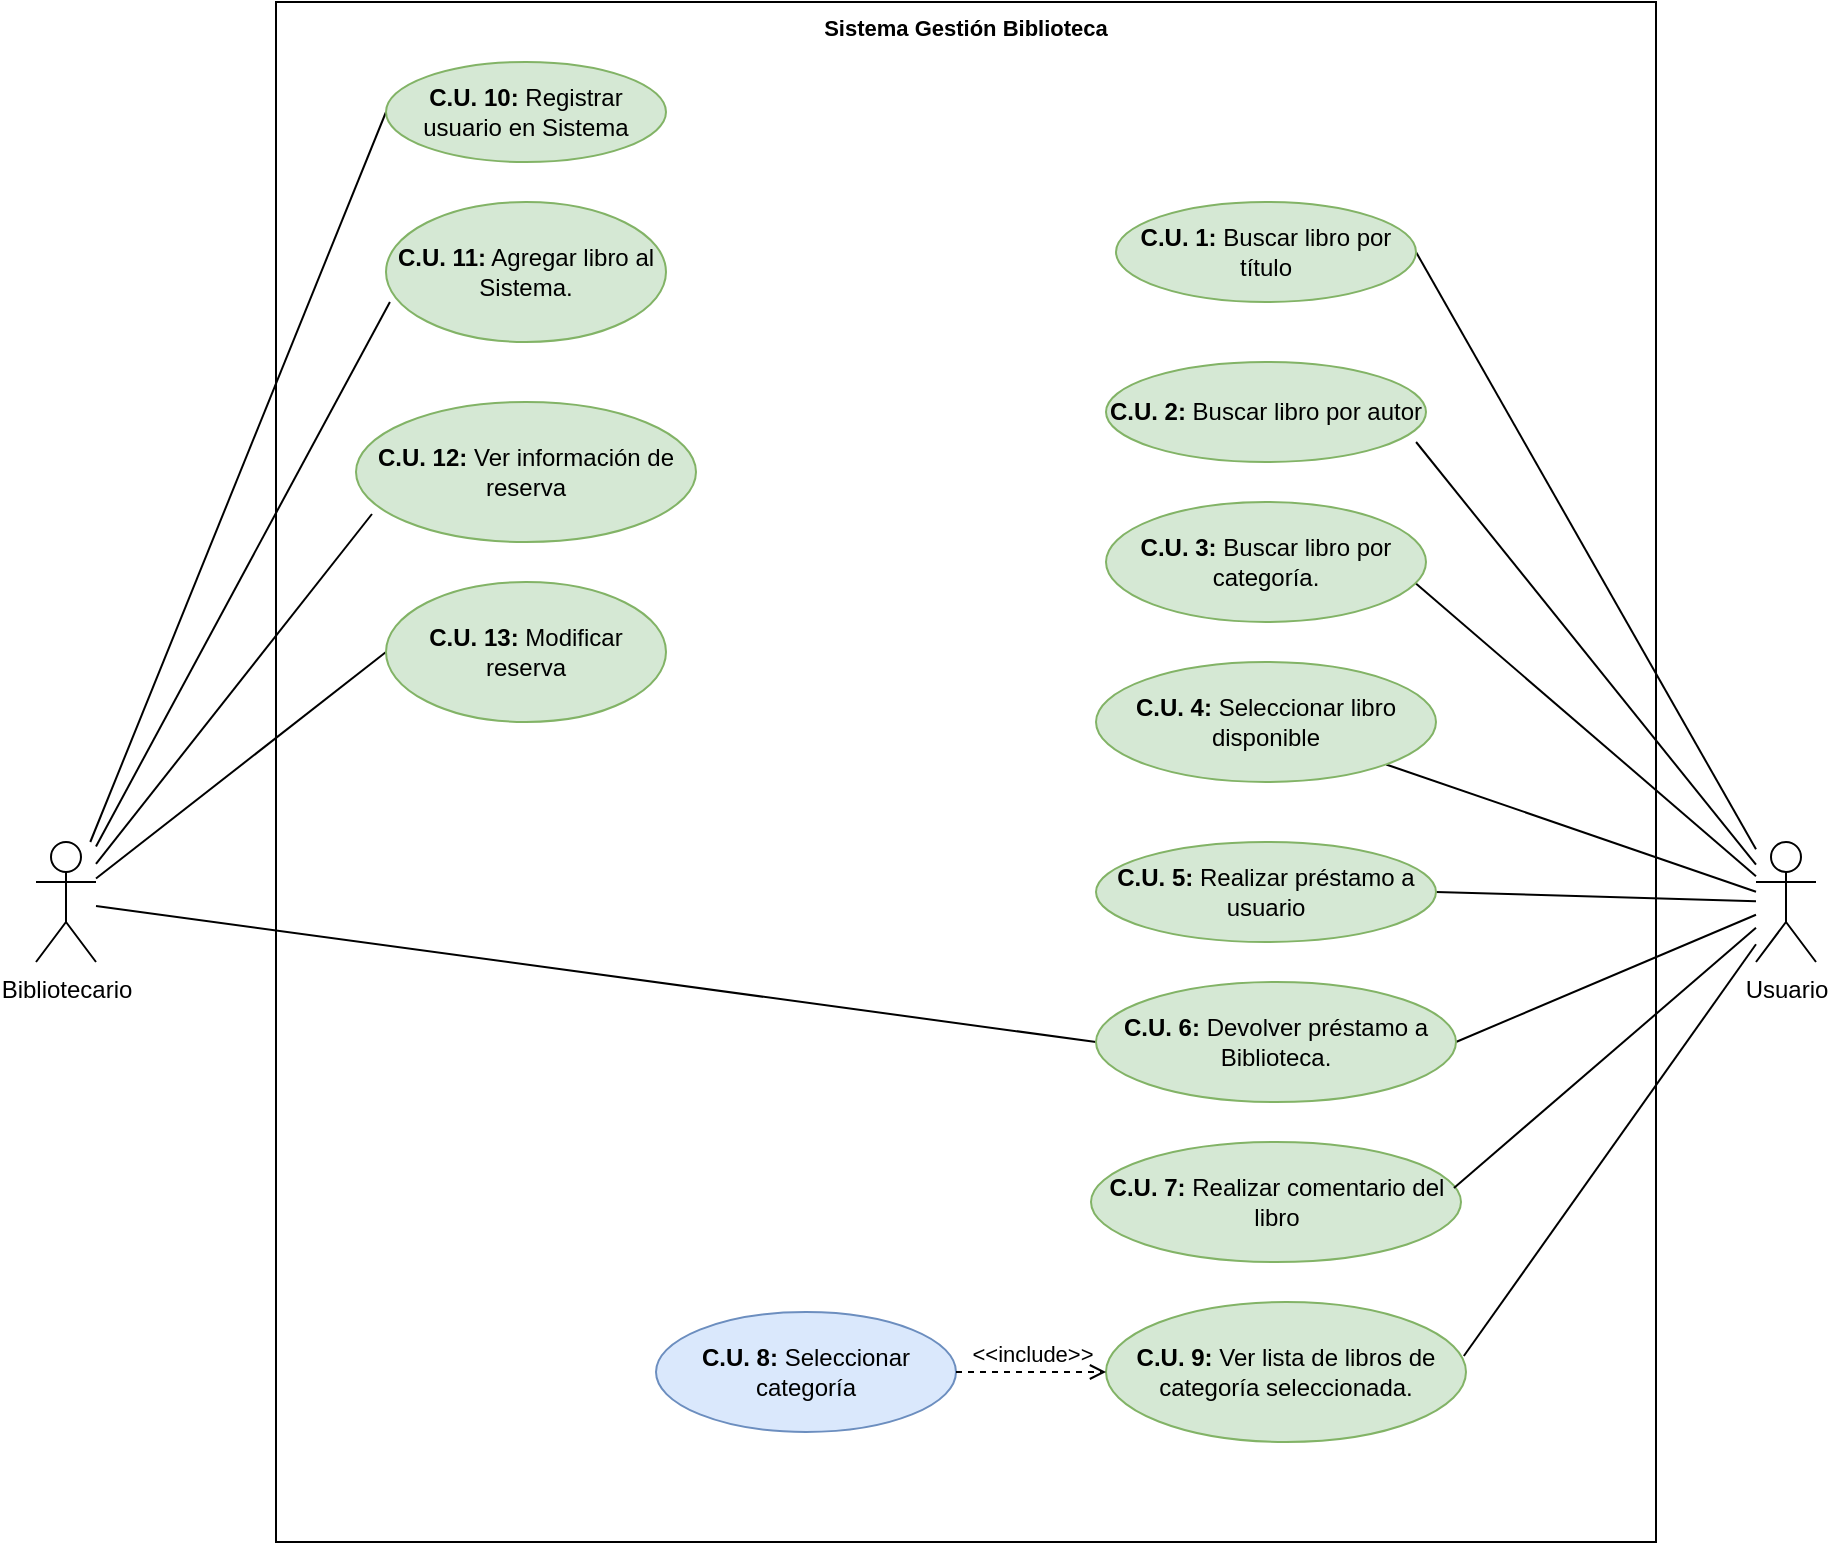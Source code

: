 <mxfile version="22.1.11" type="device">
  <diagram name="Página-1" id="F5VD55lPyciI3z3A2V_y">
    <mxGraphModel dx="1434" dy="795" grid="1" gridSize="10" guides="1" tooltips="1" connect="1" arrows="1" fold="1" page="1" pageScale="1" pageWidth="827" pageHeight="1169" background="#ffffff" math="0" shadow="0">
      <root>
        <mxCell id="0" />
        <mxCell id="1" parent="0" />
        <mxCell id="G17bi7saKlCv0Raj6s5p-27" style="rounded=0;orthogonalLoop=1;jettySize=auto;html=1;entryX=0;entryY=0.5;entryDx=0;entryDy=0;endArrow=none;endFill=0;" edge="1" parent="1" source="G17bi7saKlCv0Raj6s5p-1" target="G17bi7saKlCv0Raj6s5p-16">
          <mxGeometry relative="1" as="geometry" />
        </mxCell>
        <mxCell id="G17bi7saKlCv0Raj6s5p-28" style="edgeStyle=none;shape=connector;rounded=0;orthogonalLoop=1;jettySize=auto;html=1;entryX=0;entryY=0.5;entryDx=0;entryDy=0;labelBackgroundColor=default;strokeColor=default;align=center;verticalAlign=middle;fontFamily=Helvetica;fontSize=11;fontColor=default;endArrow=none;endFill=0;" edge="1" parent="1" source="G17bi7saKlCv0Raj6s5p-1" target="G17bi7saKlCv0Raj6s5p-23">
          <mxGeometry relative="1" as="geometry" />
        </mxCell>
        <mxCell id="G17bi7saKlCv0Raj6s5p-31" style="edgeStyle=none;shape=connector;rounded=0;orthogonalLoop=1;jettySize=auto;html=1;entryX=0;entryY=0.5;entryDx=0;entryDy=0;labelBackgroundColor=default;strokeColor=default;align=center;verticalAlign=middle;fontFamily=Helvetica;fontSize=11;fontColor=default;endArrow=none;endFill=0;" edge="1" parent="1" source="G17bi7saKlCv0Raj6s5p-1" target="G17bi7saKlCv0Raj6s5p-20">
          <mxGeometry relative="1" as="geometry" />
        </mxCell>
        <mxCell id="G17bi7saKlCv0Raj6s5p-1" value="Bibliotecario" style="shape=umlActor;html=1;verticalLabelPosition=bottom;verticalAlign=top;align=center;labelBackgroundColor=none;" vertex="1" parent="1">
          <mxGeometry x="60" y="420" width="30" height="60" as="geometry" />
        </mxCell>
        <mxCell id="G17bi7saKlCv0Raj6s5p-32" style="edgeStyle=none;shape=connector;rounded=0;orthogonalLoop=1;jettySize=auto;html=1;entryX=1;entryY=0.5;entryDx=0;entryDy=0;labelBackgroundColor=default;strokeColor=default;align=center;verticalAlign=middle;fontFamily=Helvetica;fontSize=11;fontColor=default;endArrow=none;endFill=0;" edge="1" parent="1" source="G17bi7saKlCv0Raj6s5p-2" target="G17bi7saKlCv0Raj6s5p-11">
          <mxGeometry relative="1" as="geometry" />
        </mxCell>
        <mxCell id="G17bi7saKlCv0Raj6s5p-34" style="edgeStyle=none;shape=connector;rounded=0;orthogonalLoop=1;jettySize=auto;html=1;labelBackgroundColor=default;strokeColor=default;align=center;verticalAlign=middle;fontFamily=Helvetica;fontSize=11;fontColor=default;endArrow=none;endFill=0;entryX=0.963;entryY=0.667;entryDx=0;entryDy=0;entryPerimeter=0;" edge="1" parent="1" source="G17bi7saKlCv0Raj6s5p-2" target="G17bi7saKlCv0Raj6s5p-13">
          <mxGeometry relative="1" as="geometry">
            <mxPoint x="760" y="300" as="targetPoint" />
          </mxGeometry>
        </mxCell>
        <mxCell id="G17bi7saKlCv0Raj6s5p-35" style="edgeStyle=none;shape=connector;rounded=0;orthogonalLoop=1;jettySize=auto;html=1;entryX=1;entryY=1;entryDx=0;entryDy=0;labelBackgroundColor=default;strokeColor=default;align=center;verticalAlign=middle;fontFamily=Helvetica;fontSize=11;fontColor=default;endArrow=none;endFill=0;" edge="1" parent="1" source="G17bi7saKlCv0Raj6s5p-2" target="G17bi7saKlCv0Raj6s5p-14">
          <mxGeometry relative="1" as="geometry" />
        </mxCell>
        <mxCell id="G17bi7saKlCv0Raj6s5p-36" style="edgeStyle=none;shape=connector;rounded=0;orthogonalLoop=1;jettySize=auto;html=1;entryX=1;entryY=0.5;entryDx=0;entryDy=0;labelBackgroundColor=default;strokeColor=default;align=center;verticalAlign=middle;fontFamily=Helvetica;fontSize=11;fontColor=default;endArrow=none;endFill=0;" edge="1" parent="1" source="G17bi7saKlCv0Raj6s5p-2" target="G17bi7saKlCv0Raj6s5p-15">
          <mxGeometry relative="1" as="geometry" />
        </mxCell>
        <mxCell id="G17bi7saKlCv0Raj6s5p-37" style="edgeStyle=none;shape=connector;rounded=0;orthogonalLoop=1;jettySize=auto;html=1;entryX=1;entryY=0.5;entryDx=0;entryDy=0;labelBackgroundColor=default;strokeColor=default;align=center;verticalAlign=middle;fontFamily=Helvetica;fontSize=11;fontColor=default;endArrow=none;endFill=0;" edge="1" parent="1" source="G17bi7saKlCv0Raj6s5p-2" target="G17bi7saKlCv0Raj6s5p-16">
          <mxGeometry relative="1" as="geometry" />
        </mxCell>
        <mxCell id="G17bi7saKlCv0Raj6s5p-2" value="Usuario" style="shape=umlActor;html=1;verticalLabelPosition=bottom;verticalAlign=top;align=center;labelBackgroundColor=none;" vertex="1" parent="1">
          <mxGeometry x="920" y="420" width="30" height="60" as="geometry" />
        </mxCell>
        <mxCell id="G17bi7saKlCv0Raj6s5p-11" value="&lt;b&gt;C.U. 1:&lt;/b&gt; Buscar libro por título" style="ellipse;whiteSpace=wrap;html=1;fillColor=#d5e8d4;strokeColor=#82b366;" vertex="1" parent="1">
          <mxGeometry x="600" y="100" width="150" height="50" as="geometry" />
        </mxCell>
        <mxCell id="G17bi7saKlCv0Raj6s5p-12" value="&lt;b&gt;C.U. 2: &lt;/b&gt;Buscar libro por autor" style="ellipse;whiteSpace=wrap;html=1;fillColor=#d5e8d4;strokeColor=#82b366;" vertex="1" parent="1">
          <mxGeometry x="595" y="180" width="160" height="50" as="geometry" />
        </mxCell>
        <mxCell id="G17bi7saKlCv0Raj6s5p-13" value="&lt;b&gt;C.U. 3: &lt;/b&gt;Buscar libro por categoría." style="ellipse;whiteSpace=wrap;html=1;fillColor=#d5e8d4;strokeColor=#82b366;" vertex="1" parent="1">
          <mxGeometry x="595" y="250" width="160" height="60" as="geometry" />
        </mxCell>
        <mxCell id="G17bi7saKlCv0Raj6s5p-14" value="&lt;b&gt;C.U. 4:&lt;/b&gt; Seleccionar libro disponible" style="ellipse;whiteSpace=wrap;html=1;fillColor=#d5e8d4;strokeColor=#82b366;" vertex="1" parent="1">
          <mxGeometry x="590" y="330" width="170" height="60" as="geometry" />
        </mxCell>
        <mxCell id="G17bi7saKlCv0Raj6s5p-15" value="&lt;b&gt;C.U. 5:&lt;/b&gt; Realizar préstamo a usuario" style="ellipse;whiteSpace=wrap;html=1;fillColor=#d5e8d4;strokeColor=#82b366;" vertex="1" parent="1">
          <mxGeometry x="590" y="420" width="170" height="50" as="geometry" />
        </mxCell>
        <mxCell id="G17bi7saKlCv0Raj6s5p-16" value="&lt;b&gt;C.U. 6:&lt;/b&gt; Devolver préstamo a Biblioteca." style="ellipse;whiteSpace=wrap;html=1;fillColor=#d5e8d4;strokeColor=#82b366;" vertex="1" parent="1">
          <mxGeometry x="590" y="490" width="180" height="60" as="geometry" />
        </mxCell>
        <mxCell id="G17bi7saKlCv0Raj6s5p-17" value="&lt;b&gt;C.U. 7:&lt;/b&gt; Realizar comentario del libro" style="ellipse;whiteSpace=wrap;html=1;fillColor=#d5e8d4;strokeColor=#82b366;" vertex="1" parent="1">
          <mxGeometry x="587.5" y="570" width="185" height="60" as="geometry" />
        </mxCell>
        <mxCell id="G17bi7saKlCv0Raj6s5p-18" value="&lt;b&gt;C.U. 8:&lt;/b&gt; Seleccionar categoría" style="ellipse;whiteSpace=wrap;html=1;fillColor=#dae8fc;strokeColor=#6c8ebf;" vertex="1" parent="1">
          <mxGeometry x="370" y="655" width="150" height="60" as="geometry" />
        </mxCell>
        <mxCell id="G17bi7saKlCv0Raj6s5p-19" value="&lt;b&gt;C.U. 9:&lt;/b&gt; Ver lista de libros de categoría seleccionada." style="ellipse;whiteSpace=wrap;html=1;fillColor=#d5e8d4;strokeColor=#82b366;" vertex="1" parent="1">
          <mxGeometry x="595" y="650" width="180" height="70" as="geometry" />
        </mxCell>
        <mxCell id="G17bi7saKlCv0Raj6s5p-20" value="&lt;b&gt;C.U. 10:&lt;/b&gt; Registrar usuario en Sistema" style="ellipse;whiteSpace=wrap;html=1;fillColor=#d5e8d4;strokeColor=#82b366;" vertex="1" parent="1">
          <mxGeometry x="235" y="30" width="140" height="50" as="geometry" />
        </mxCell>
        <mxCell id="G17bi7saKlCv0Raj6s5p-21" value="&lt;b&gt;C.U. 11:&lt;/b&gt; Agregar libro al Sistema." style="ellipse;whiteSpace=wrap;html=1;fillColor=#d5e8d4;strokeColor=#82b366;" vertex="1" parent="1">
          <mxGeometry x="235" y="100" width="140" height="70" as="geometry" />
        </mxCell>
        <mxCell id="G17bi7saKlCv0Raj6s5p-22" value="&lt;b&gt;C.U. 12:&lt;/b&gt; Ver información de reserva" style="ellipse;whiteSpace=wrap;html=1;fillColor=#d5e8d4;strokeColor=#82b366;" vertex="1" parent="1">
          <mxGeometry x="220" y="200" width="170" height="70" as="geometry" />
        </mxCell>
        <mxCell id="G17bi7saKlCv0Raj6s5p-23" value="&lt;b&gt;C.U. 13:&lt;/b&gt; Modificar reserva" style="ellipse;whiteSpace=wrap;html=1;fillColor=#d5e8d4;strokeColor=#82b366;" vertex="1" parent="1">
          <mxGeometry x="235" y="290" width="140" height="70" as="geometry" />
        </mxCell>
        <mxCell id="G17bi7saKlCv0Raj6s5p-26" value="&amp;lt;&amp;lt;include&amp;gt;&amp;gt;" style="edgeStyle=none;html=1;endArrow=open;verticalAlign=bottom;dashed=1;labelBackgroundColor=none;rounded=0;entryX=0;entryY=0.5;entryDx=0;entryDy=0;exitX=1;exitY=0.5;exitDx=0;exitDy=0;" edge="1" parent="1" source="G17bi7saKlCv0Raj6s5p-18" target="G17bi7saKlCv0Raj6s5p-19">
          <mxGeometry width="160" relative="1" as="geometry">
            <mxPoint x="530" y="669.5" as="sourcePoint" />
            <mxPoint x="690" y="669.5" as="targetPoint" />
          </mxGeometry>
        </mxCell>
        <mxCell id="G17bi7saKlCv0Raj6s5p-29" style="edgeStyle=none;shape=connector;rounded=0;orthogonalLoop=1;jettySize=auto;html=1;entryX=0.047;entryY=0.8;entryDx=0;entryDy=0;entryPerimeter=0;labelBackgroundColor=default;strokeColor=default;align=center;verticalAlign=middle;fontFamily=Helvetica;fontSize=11;fontColor=default;endArrow=none;endFill=0;" edge="1" parent="1" source="G17bi7saKlCv0Raj6s5p-1" target="G17bi7saKlCv0Raj6s5p-22">
          <mxGeometry relative="1" as="geometry" />
        </mxCell>
        <mxCell id="G17bi7saKlCv0Raj6s5p-30" style="edgeStyle=none;shape=connector;rounded=0;orthogonalLoop=1;jettySize=auto;html=1;entryX=0.014;entryY=0.714;entryDx=0;entryDy=0;entryPerimeter=0;labelBackgroundColor=default;strokeColor=default;align=center;verticalAlign=middle;fontFamily=Helvetica;fontSize=11;fontColor=default;endArrow=none;endFill=0;" edge="1" parent="1" source="G17bi7saKlCv0Raj6s5p-1" target="G17bi7saKlCv0Raj6s5p-21">
          <mxGeometry relative="1" as="geometry" />
        </mxCell>
        <mxCell id="G17bi7saKlCv0Raj6s5p-33" style="edgeStyle=none;shape=connector;rounded=0;orthogonalLoop=1;jettySize=auto;html=1;entryX=0.969;entryY=0.8;entryDx=0;entryDy=0;entryPerimeter=0;labelBackgroundColor=default;strokeColor=default;align=center;verticalAlign=middle;fontFamily=Helvetica;fontSize=11;fontColor=default;endArrow=none;endFill=0;" edge="1" parent="1" source="G17bi7saKlCv0Raj6s5p-2" target="G17bi7saKlCv0Raj6s5p-12">
          <mxGeometry relative="1" as="geometry" />
        </mxCell>
        <mxCell id="G17bi7saKlCv0Raj6s5p-38" style="edgeStyle=none;shape=connector;rounded=0;orthogonalLoop=1;jettySize=auto;html=1;entryX=0.981;entryY=0.383;entryDx=0;entryDy=0;entryPerimeter=0;labelBackgroundColor=default;strokeColor=default;align=center;verticalAlign=middle;fontFamily=Helvetica;fontSize=11;fontColor=default;endArrow=none;endFill=0;" edge="1" parent="1" source="G17bi7saKlCv0Raj6s5p-2" target="G17bi7saKlCv0Raj6s5p-17">
          <mxGeometry relative="1" as="geometry" />
        </mxCell>
        <mxCell id="G17bi7saKlCv0Raj6s5p-39" style="edgeStyle=none;shape=connector;rounded=0;orthogonalLoop=1;jettySize=auto;html=1;entryX=0.994;entryY=0.386;entryDx=0;entryDy=0;entryPerimeter=0;labelBackgroundColor=default;strokeColor=default;align=center;verticalAlign=middle;fontFamily=Helvetica;fontSize=11;fontColor=default;endArrow=none;endFill=0;" edge="1" parent="1" source="G17bi7saKlCv0Raj6s5p-2" target="G17bi7saKlCv0Raj6s5p-19">
          <mxGeometry relative="1" as="geometry" />
        </mxCell>
        <mxCell id="G17bi7saKlCv0Raj6s5p-40" value="Sistema Gestión Biblioteca" style="shape=rect;html=1;verticalAlign=top;fontStyle=1;whiteSpace=wrap;align=center;fontFamily=Helvetica;fontSize=11;fillColor=none;" vertex="1" parent="1">
          <mxGeometry x="180" width="690" height="770" as="geometry" />
        </mxCell>
      </root>
    </mxGraphModel>
  </diagram>
</mxfile>
